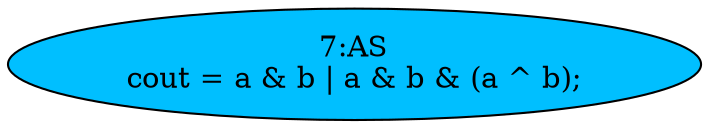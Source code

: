 strict digraph "" {
	node [label="\N"];
	"7:AS"	[ast="<pyverilog.vparser.ast.Assign object at 0x7f7a719203d0>",
		def_var="['cout']",
		fillcolor=deepskyblue,
		label="7:AS
cout = a & b | a & b & (a ^ b);",
		statements="[]",
		style=filled,
		typ=Assign,
		use_var="['a', 'b', 'a', 'b', 'a', 'b']"];
}
